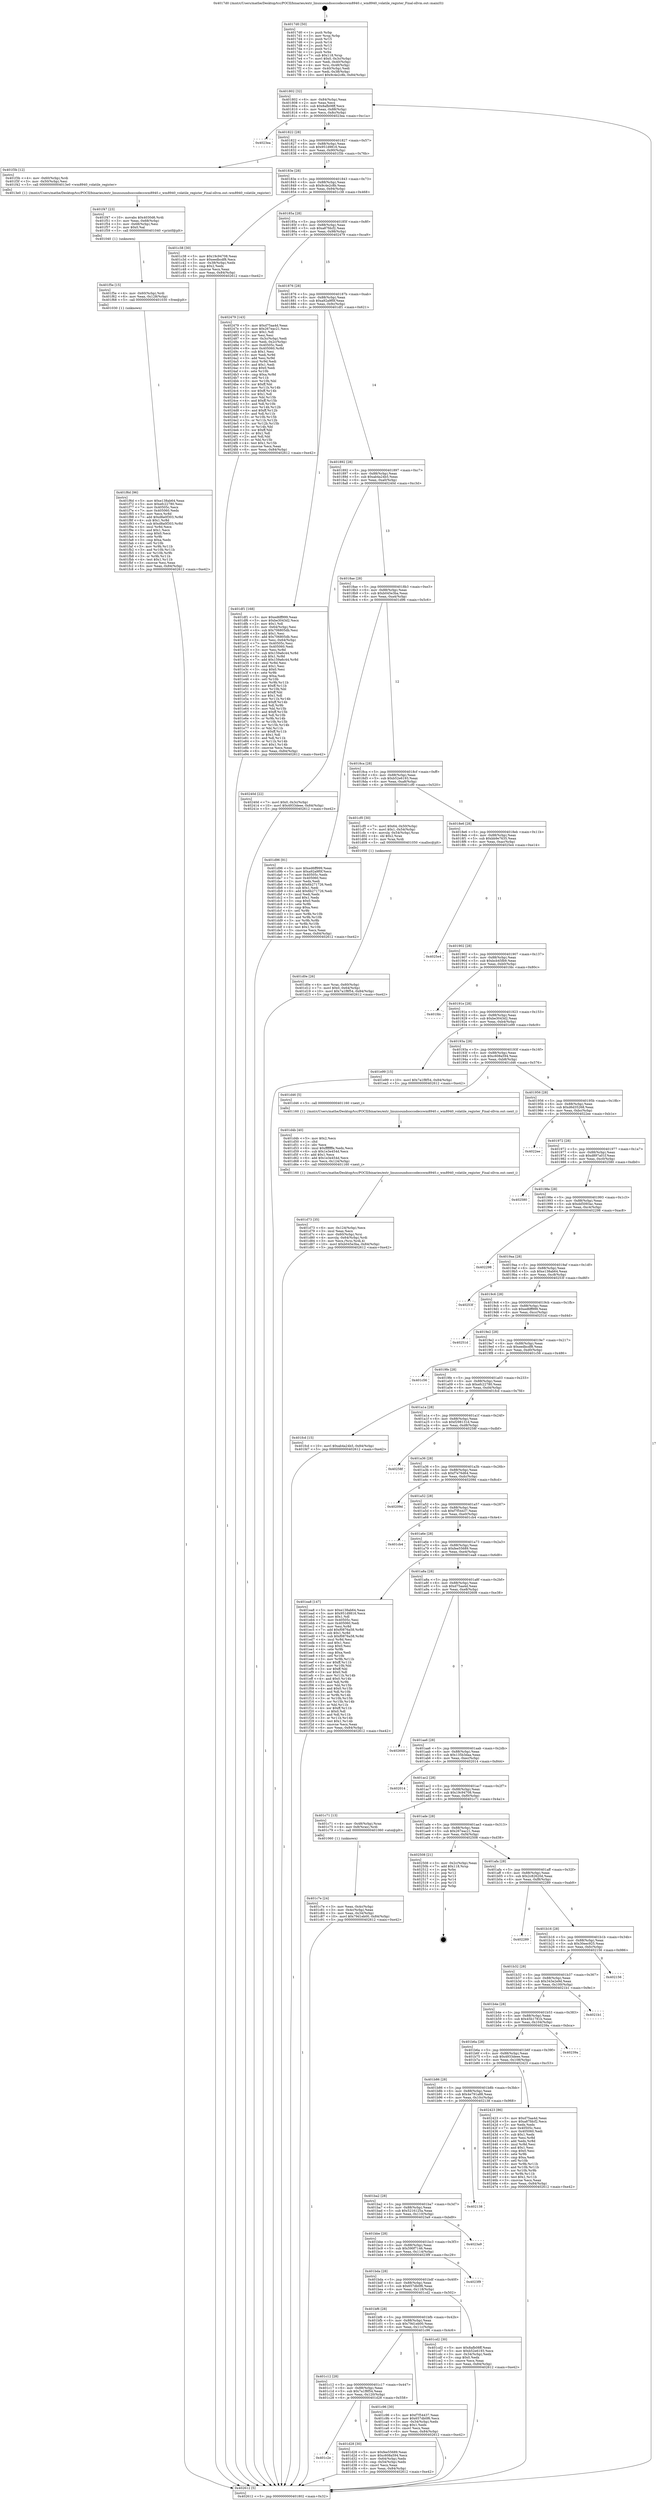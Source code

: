 digraph "0x4017d0" {
  label = "0x4017d0 (/mnt/c/Users/mathe/Desktop/tcc/POCII/binaries/extr_linuxsoundsoccodecswm8940.c_wm8940_volatile_register_Final-ollvm.out::main(0))"
  labelloc = "t"
  node[shape=record]

  Entry [label="",width=0.3,height=0.3,shape=circle,fillcolor=black,style=filled]
  "0x401802" [label="{
     0x401802 [32]\l
     | [instrs]\l
     &nbsp;&nbsp;0x401802 \<+6\>: mov -0x84(%rbp),%eax\l
     &nbsp;&nbsp;0x401808 \<+2\>: mov %eax,%ecx\l
     &nbsp;&nbsp;0x40180a \<+6\>: sub $0x8afb08ff,%ecx\l
     &nbsp;&nbsp;0x401810 \<+6\>: mov %eax,-0x88(%rbp)\l
     &nbsp;&nbsp;0x401816 \<+6\>: mov %ecx,-0x8c(%rbp)\l
     &nbsp;&nbsp;0x40181c \<+6\>: je 00000000004023ea \<main+0xc1a\>\l
  }"]
  "0x4023ea" [label="{
     0x4023ea\l
  }", style=dashed]
  "0x401822" [label="{
     0x401822 [28]\l
     | [instrs]\l
     &nbsp;&nbsp;0x401822 \<+5\>: jmp 0000000000401827 \<main+0x57\>\l
     &nbsp;&nbsp;0x401827 \<+6\>: mov -0x88(%rbp),%eax\l
     &nbsp;&nbsp;0x40182d \<+5\>: sub $0x951d9816,%eax\l
     &nbsp;&nbsp;0x401832 \<+6\>: mov %eax,-0x90(%rbp)\l
     &nbsp;&nbsp;0x401838 \<+6\>: je 0000000000401f3b \<main+0x76b\>\l
  }"]
  Exit [label="",width=0.3,height=0.3,shape=circle,fillcolor=black,style=filled,peripheries=2]
  "0x401f3b" [label="{
     0x401f3b [12]\l
     | [instrs]\l
     &nbsp;&nbsp;0x401f3b \<+4\>: mov -0x60(%rbp),%rdi\l
     &nbsp;&nbsp;0x401f3f \<+3\>: mov -0x50(%rbp),%esi\l
     &nbsp;&nbsp;0x401f42 \<+5\>: call 00000000004013e0 \<wm8940_volatile_register\>\l
     | [calls]\l
     &nbsp;&nbsp;0x4013e0 \{1\} (/mnt/c/Users/mathe/Desktop/tcc/POCII/binaries/extr_linuxsoundsoccodecswm8940.c_wm8940_volatile_register_Final-ollvm.out::wm8940_volatile_register)\l
  }"]
  "0x40183e" [label="{
     0x40183e [28]\l
     | [instrs]\l
     &nbsp;&nbsp;0x40183e \<+5\>: jmp 0000000000401843 \<main+0x73\>\l
     &nbsp;&nbsp;0x401843 \<+6\>: mov -0x88(%rbp),%eax\l
     &nbsp;&nbsp;0x401849 \<+5\>: sub $0x9c4e2c8b,%eax\l
     &nbsp;&nbsp;0x40184e \<+6\>: mov %eax,-0x94(%rbp)\l
     &nbsp;&nbsp;0x401854 \<+6\>: je 0000000000401c38 \<main+0x468\>\l
  }"]
  "0x401f6d" [label="{
     0x401f6d [96]\l
     | [instrs]\l
     &nbsp;&nbsp;0x401f6d \<+5\>: mov $0xe138ab64,%eax\l
     &nbsp;&nbsp;0x401f72 \<+5\>: mov $0xefc22780,%esi\l
     &nbsp;&nbsp;0x401f77 \<+7\>: mov 0x40505c,%ecx\l
     &nbsp;&nbsp;0x401f7e \<+7\>: mov 0x405060,%edx\l
     &nbsp;&nbsp;0x401f85 \<+3\>: mov %ecx,%r8d\l
     &nbsp;&nbsp;0x401f88 \<+7\>: add $0xd8a0f303,%r8d\l
     &nbsp;&nbsp;0x401f8f \<+4\>: sub $0x1,%r8d\l
     &nbsp;&nbsp;0x401f93 \<+7\>: sub $0xd8a0f303,%r8d\l
     &nbsp;&nbsp;0x401f9a \<+4\>: imul %r8d,%ecx\l
     &nbsp;&nbsp;0x401f9e \<+3\>: and $0x1,%ecx\l
     &nbsp;&nbsp;0x401fa1 \<+3\>: cmp $0x0,%ecx\l
     &nbsp;&nbsp;0x401fa4 \<+4\>: sete %r9b\l
     &nbsp;&nbsp;0x401fa8 \<+3\>: cmp $0xa,%edx\l
     &nbsp;&nbsp;0x401fab \<+4\>: setl %r10b\l
     &nbsp;&nbsp;0x401faf \<+3\>: mov %r9b,%r11b\l
     &nbsp;&nbsp;0x401fb2 \<+3\>: and %r10b,%r11b\l
     &nbsp;&nbsp;0x401fb5 \<+3\>: xor %r10b,%r9b\l
     &nbsp;&nbsp;0x401fb8 \<+3\>: or %r9b,%r11b\l
     &nbsp;&nbsp;0x401fbb \<+4\>: test $0x1,%r11b\l
     &nbsp;&nbsp;0x401fbf \<+3\>: cmovne %esi,%eax\l
     &nbsp;&nbsp;0x401fc2 \<+6\>: mov %eax,-0x84(%rbp)\l
     &nbsp;&nbsp;0x401fc8 \<+5\>: jmp 0000000000402612 \<main+0xe42\>\l
  }"]
  "0x401c38" [label="{
     0x401c38 [30]\l
     | [instrs]\l
     &nbsp;&nbsp;0x401c38 \<+5\>: mov $0x19c94708,%eax\l
     &nbsp;&nbsp;0x401c3d \<+5\>: mov $0xeedbcdf8,%ecx\l
     &nbsp;&nbsp;0x401c42 \<+3\>: mov -0x38(%rbp),%edx\l
     &nbsp;&nbsp;0x401c45 \<+3\>: cmp $0x2,%edx\l
     &nbsp;&nbsp;0x401c48 \<+3\>: cmovne %ecx,%eax\l
     &nbsp;&nbsp;0x401c4b \<+6\>: mov %eax,-0x84(%rbp)\l
     &nbsp;&nbsp;0x401c51 \<+5\>: jmp 0000000000402612 \<main+0xe42\>\l
  }"]
  "0x40185a" [label="{
     0x40185a [28]\l
     | [instrs]\l
     &nbsp;&nbsp;0x40185a \<+5\>: jmp 000000000040185f \<main+0x8f\>\l
     &nbsp;&nbsp;0x40185f \<+6\>: mov -0x88(%rbp),%eax\l
     &nbsp;&nbsp;0x401865 \<+5\>: sub $0xa87fdcf2,%eax\l
     &nbsp;&nbsp;0x40186a \<+6\>: mov %eax,-0x98(%rbp)\l
     &nbsp;&nbsp;0x401870 \<+6\>: je 0000000000402479 \<main+0xca9\>\l
  }"]
  "0x402612" [label="{
     0x402612 [5]\l
     | [instrs]\l
     &nbsp;&nbsp;0x402612 \<+5\>: jmp 0000000000401802 \<main+0x32\>\l
  }"]
  "0x4017d0" [label="{
     0x4017d0 [50]\l
     | [instrs]\l
     &nbsp;&nbsp;0x4017d0 \<+1\>: push %rbp\l
     &nbsp;&nbsp;0x4017d1 \<+3\>: mov %rsp,%rbp\l
     &nbsp;&nbsp;0x4017d4 \<+2\>: push %r15\l
     &nbsp;&nbsp;0x4017d6 \<+2\>: push %r14\l
     &nbsp;&nbsp;0x4017d8 \<+2\>: push %r13\l
     &nbsp;&nbsp;0x4017da \<+2\>: push %r12\l
     &nbsp;&nbsp;0x4017dc \<+1\>: push %rbx\l
     &nbsp;&nbsp;0x4017dd \<+7\>: sub $0x118,%rsp\l
     &nbsp;&nbsp;0x4017e4 \<+7\>: movl $0x0,-0x3c(%rbp)\l
     &nbsp;&nbsp;0x4017eb \<+3\>: mov %edi,-0x40(%rbp)\l
     &nbsp;&nbsp;0x4017ee \<+4\>: mov %rsi,-0x48(%rbp)\l
     &nbsp;&nbsp;0x4017f2 \<+3\>: mov -0x40(%rbp),%edi\l
     &nbsp;&nbsp;0x4017f5 \<+3\>: mov %edi,-0x38(%rbp)\l
     &nbsp;&nbsp;0x4017f8 \<+10\>: movl $0x9c4e2c8b,-0x84(%rbp)\l
  }"]
  "0x401f5e" [label="{
     0x401f5e [15]\l
     | [instrs]\l
     &nbsp;&nbsp;0x401f5e \<+4\>: mov -0x60(%rbp),%rdi\l
     &nbsp;&nbsp;0x401f62 \<+6\>: mov %eax,-0x128(%rbp)\l
     &nbsp;&nbsp;0x401f68 \<+5\>: call 0000000000401030 \<free@plt\>\l
     | [calls]\l
     &nbsp;&nbsp;0x401030 \{1\} (unknown)\l
  }"]
  "0x402479" [label="{
     0x402479 [143]\l
     | [instrs]\l
     &nbsp;&nbsp;0x402479 \<+5\>: mov $0xd75aa4d,%eax\l
     &nbsp;&nbsp;0x40247e \<+5\>: mov $0x267eac21,%ecx\l
     &nbsp;&nbsp;0x402483 \<+2\>: mov $0x1,%dl\l
     &nbsp;&nbsp;0x402485 \<+2\>: xor %esi,%esi\l
     &nbsp;&nbsp;0x402487 \<+3\>: mov -0x3c(%rbp),%edi\l
     &nbsp;&nbsp;0x40248a \<+3\>: mov %edi,-0x2c(%rbp)\l
     &nbsp;&nbsp;0x40248d \<+7\>: mov 0x40505c,%edi\l
     &nbsp;&nbsp;0x402494 \<+8\>: mov 0x405060,%r8d\l
     &nbsp;&nbsp;0x40249c \<+3\>: sub $0x1,%esi\l
     &nbsp;&nbsp;0x40249f \<+3\>: mov %edi,%r9d\l
     &nbsp;&nbsp;0x4024a2 \<+3\>: add %esi,%r9d\l
     &nbsp;&nbsp;0x4024a5 \<+4\>: imul %r9d,%edi\l
     &nbsp;&nbsp;0x4024a9 \<+3\>: and $0x1,%edi\l
     &nbsp;&nbsp;0x4024ac \<+3\>: cmp $0x0,%edi\l
     &nbsp;&nbsp;0x4024af \<+4\>: sete %r10b\l
     &nbsp;&nbsp;0x4024b3 \<+4\>: cmp $0xa,%r8d\l
     &nbsp;&nbsp;0x4024b7 \<+4\>: setl %r11b\l
     &nbsp;&nbsp;0x4024bb \<+3\>: mov %r10b,%bl\l
     &nbsp;&nbsp;0x4024be \<+3\>: xor $0xff,%bl\l
     &nbsp;&nbsp;0x4024c1 \<+3\>: mov %r11b,%r14b\l
     &nbsp;&nbsp;0x4024c4 \<+4\>: xor $0xff,%r14b\l
     &nbsp;&nbsp;0x4024c8 \<+3\>: xor $0x1,%dl\l
     &nbsp;&nbsp;0x4024cb \<+3\>: mov %bl,%r15b\l
     &nbsp;&nbsp;0x4024ce \<+4\>: and $0xff,%r15b\l
     &nbsp;&nbsp;0x4024d2 \<+3\>: and %dl,%r10b\l
     &nbsp;&nbsp;0x4024d5 \<+3\>: mov %r14b,%r12b\l
     &nbsp;&nbsp;0x4024d8 \<+4\>: and $0xff,%r12b\l
     &nbsp;&nbsp;0x4024dc \<+3\>: and %dl,%r11b\l
     &nbsp;&nbsp;0x4024df \<+3\>: or %r10b,%r15b\l
     &nbsp;&nbsp;0x4024e2 \<+3\>: or %r11b,%r12b\l
     &nbsp;&nbsp;0x4024e5 \<+3\>: xor %r12b,%r15b\l
     &nbsp;&nbsp;0x4024e8 \<+3\>: or %r14b,%bl\l
     &nbsp;&nbsp;0x4024eb \<+3\>: xor $0xff,%bl\l
     &nbsp;&nbsp;0x4024ee \<+3\>: or $0x1,%dl\l
     &nbsp;&nbsp;0x4024f1 \<+2\>: and %dl,%bl\l
     &nbsp;&nbsp;0x4024f3 \<+3\>: or %bl,%r15b\l
     &nbsp;&nbsp;0x4024f6 \<+4\>: test $0x1,%r15b\l
     &nbsp;&nbsp;0x4024fa \<+3\>: cmovne %ecx,%eax\l
     &nbsp;&nbsp;0x4024fd \<+6\>: mov %eax,-0x84(%rbp)\l
     &nbsp;&nbsp;0x402503 \<+5\>: jmp 0000000000402612 \<main+0xe42\>\l
  }"]
  "0x401876" [label="{
     0x401876 [28]\l
     | [instrs]\l
     &nbsp;&nbsp;0x401876 \<+5\>: jmp 000000000040187b \<main+0xab\>\l
     &nbsp;&nbsp;0x40187b \<+6\>: mov -0x88(%rbp),%eax\l
     &nbsp;&nbsp;0x401881 \<+5\>: sub $0xa92a9f0f,%eax\l
     &nbsp;&nbsp;0x401886 \<+6\>: mov %eax,-0x9c(%rbp)\l
     &nbsp;&nbsp;0x40188c \<+6\>: je 0000000000401df1 \<main+0x621\>\l
  }"]
  "0x401f47" [label="{
     0x401f47 [23]\l
     | [instrs]\l
     &nbsp;&nbsp;0x401f47 \<+10\>: movabs $0x4030d6,%rdi\l
     &nbsp;&nbsp;0x401f51 \<+3\>: mov %eax,-0x68(%rbp)\l
     &nbsp;&nbsp;0x401f54 \<+3\>: mov -0x68(%rbp),%esi\l
     &nbsp;&nbsp;0x401f57 \<+2\>: mov $0x0,%al\l
     &nbsp;&nbsp;0x401f59 \<+5\>: call 0000000000401040 \<printf@plt\>\l
     | [calls]\l
     &nbsp;&nbsp;0x401040 \{1\} (unknown)\l
  }"]
  "0x401df1" [label="{
     0x401df1 [168]\l
     | [instrs]\l
     &nbsp;&nbsp;0x401df1 \<+5\>: mov $0xed6ff999,%eax\l
     &nbsp;&nbsp;0x401df6 \<+5\>: mov $0xbe3043d2,%ecx\l
     &nbsp;&nbsp;0x401dfb \<+2\>: mov $0x1,%dl\l
     &nbsp;&nbsp;0x401dfd \<+3\>: mov -0x64(%rbp),%esi\l
     &nbsp;&nbsp;0x401e00 \<+6\>: sub $0x706805db,%esi\l
     &nbsp;&nbsp;0x401e06 \<+3\>: add $0x1,%esi\l
     &nbsp;&nbsp;0x401e09 \<+6\>: add $0x706805db,%esi\l
     &nbsp;&nbsp;0x401e0f \<+3\>: mov %esi,-0x64(%rbp)\l
     &nbsp;&nbsp;0x401e12 \<+7\>: mov 0x40505c,%esi\l
     &nbsp;&nbsp;0x401e19 \<+7\>: mov 0x405060,%edi\l
     &nbsp;&nbsp;0x401e20 \<+3\>: mov %esi,%r8d\l
     &nbsp;&nbsp;0x401e23 \<+7\>: sub $0x159a6c44,%r8d\l
     &nbsp;&nbsp;0x401e2a \<+4\>: sub $0x1,%r8d\l
     &nbsp;&nbsp;0x401e2e \<+7\>: add $0x159a6c44,%r8d\l
     &nbsp;&nbsp;0x401e35 \<+4\>: imul %r8d,%esi\l
     &nbsp;&nbsp;0x401e39 \<+3\>: and $0x1,%esi\l
     &nbsp;&nbsp;0x401e3c \<+3\>: cmp $0x0,%esi\l
     &nbsp;&nbsp;0x401e3f \<+4\>: sete %r9b\l
     &nbsp;&nbsp;0x401e43 \<+3\>: cmp $0xa,%edi\l
     &nbsp;&nbsp;0x401e46 \<+4\>: setl %r10b\l
     &nbsp;&nbsp;0x401e4a \<+3\>: mov %r9b,%r11b\l
     &nbsp;&nbsp;0x401e4d \<+4\>: xor $0xff,%r11b\l
     &nbsp;&nbsp;0x401e51 \<+3\>: mov %r10b,%bl\l
     &nbsp;&nbsp;0x401e54 \<+3\>: xor $0xff,%bl\l
     &nbsp;&nbsp;0x401e57 \<+3\>: xor $0x1,%dl\l
     &nbsp;&nbsp;0x401e5a \<+3\>: mov %r11b,%r14b\l
     &nbsp;&nbsp;0x401e5d \<+4\>: and $0xff,%r14b\l
     &nbsp;&nbsp;0x401e61 \<+3\>: and %dl,%r9b\l
     &nbsp;&nbsp;0x401e64 \<+3\>: mov %bl,%r15b\l
     &nbsp;&nbsp;0x401e67 \<+4\>: and $0xff,%r15b\l
     &nbsp;&nbsp;0x401e6b \<+3\>: and %dl,%r10b\l
     &nbsp;&nbsp;0x401e6e \<+3\>: or %r9b,%r14b\l
     &nbsp;&nbsp;0x401e71 \<+3\>: or %r10b,%r15b\l
     &nbsp;&nbsp;0x401e74 \<+3\>: xor %r15b,%r14b\l
     &nbsp;&nbsp;0x401e77 \<+3\>: or %bl,%r11b\l
     &nbsp;&nbsp;0x401e7a \<+4\>: xor $0xff,%r11b\l
     &nbsp;&nbsp;0x401e7e \<+3\>: or $0x1,%dl\l
     &nbsp;&nbsp;0x401e81 \<+3\>: and %dl,%r11b\l
     &nbsp;&nbsp;0x401e84 \<+3\>: or %r11b,%r14b\l
     &nbsp;&nbsp;0x401e87 \<+4\>: test $0x1,%r14b\l
     &nbsp;&nbsp;0x401e8b \<+3\>: cmovne %ecx,%eax\l
     &nbsp;&nbsp;0x401e8e \<+6\>: mov %eax,-0x84(%rbp)\l
     &nbsp;&nbsp;0x401e94 \<+5\>: jmp 0000000000402612 \<main+0xe42\>\l
  }"]
  "0x401892" [label="{
     0x401892 [28]\l
     | [instrs]\l
     &nbsp;&nbsp;0x401892 \<+5\>: jmp 0000000000401897 \<main+0xc7\>\l
     &nbsp;&nbsp;0x401897 \<+6\>: mov -0x88(%rbp),%eax\l
     &nbsp;&nbsp;0x40189d \<+5\>: sub $0xab4a24b5,%eax\l
     &nbsp;&nbsp;0x4018a2 \<+6\>: mov %eax,-0xa0(%rbp)\l
     &nbsp;&nbsp;0x4018a8 \<+6\>: je 000000000040240d \<main+0xc3d\>\l
  }"]
  "0x401d73" [label="{
     0x401d73 [35]\l
     | [instrs]\l
     &nbsp;&nbsp;0x401d73 \<+6\>: mov -0x124(%rbp),%ecx\l
     &nbsp;&nbsp;0x401d79 \<+3\>: imul %eax,%ecx\l
     &nbsp;&nbsp;0x401d7c \<+4\>: mov -0x60(%rbp),%rsi\l
     &nbsp;&nbsp;0x401d80 \<+4\>: movslq -0x64(%rbp),%rdi\l
     &nbsp;&nbsp;0x401d84 \<+3\>: mov %ecx,(%rsi,%rdi,4)\l
     &nbsp;&nbsp;0x401d87 \<+10\>: movl $0xb045e3ba,-0x84(%rbp)\l
     &nbsp;&nbsp;0x401d91 \<+5\>: jmp 0000000000402612 \<main+0xe42\>\l
  }"]
  "0x40240d" [label="{
     0x40240d [22]\l
     | [instrs]\l
     &nbsp;&nbsp;0x40240d \<+7\>: movl $0x0,-0x3c(%rbp)\l
     &nbsp;&nbsp;0x402414 \<+10\>: movl $0x4933deee,-0x84(%rbp)\l
     &nbsp;&nbsp;0x40241e \<+5\>: jmp 0000000000402612 \<main+0xe42\>\l
  }"]
  "0x4018ae" [label="{
     0x4018ae [28]\l
     | [instrs]\l
     &nbsp;&nbsp;0x4018ae \<+5\>: jmp 00000000004018b3 \<main+0xe3\>\l
     &nbsp;&nbsp;0x4018b3 \<+6\>: mov -0x88(%rbp),%eax\l
     &nbsp;&nbsp;0x4018b9 \<+5\>: sub $0xb045e3ba,%eax\l
     &nbsp;&nbsp;0x4018be \<+6\>: mov %eax,-0xa4(%rbp)\l
     &nbsp;&nbsp;0x4018c4 \<+6\>: je 0000000000401d96 \<main+0x5c6\>\l
  }"]
  "0x401d4b" [label="{
     0x401d4b [40]\l
     | [instrs]\l
     &nbsp;&nbsp;0x401d4b \<+5\>: mov $0x2,%ecx\l
     &nbsp;&nbsp;0x401d50 \<+1\>: cltd\l
     &nbsp;&nbsp;0x401d51 \<+2\>: idiv %ecx\l
     &nbsp;&nbsp;0x401d53 \<+6\>: imul $0xfffffffe,%edx,%ecx\l
     &nbsp;&nbsp;0x401d59 \<+6\>: sub $0x1e3e454d,%ecx\l
     &nbsp;&nbsp;0x401d5f \<+3\>: add $0x1,%ecx\l
     &nbsp;&nbsp;0x401d62 \<+6\>: add $0x1e3e454d,%ecx\l
     &nbsp;&nbsp;0x401d68 \<+6\>: mov %ecx,-0x124(%rbp)\l
     &nbsp;&nbsp;0x401d6e \<+5\>: call 0000000000401160 \<next_i\>\l
     | [calls]\l
     &nbsp;&nbsp;0x401160 \{1\} (/mnt/c/Users/mathe/Desktop/tcc/POCII/binaries/extr_linuxsoundsoccodecswm8940.c_wm8940_volatile_register_Final-ollvm.out::next_i)\l
  }"]
  "0x401d96" [label="{
     0x401d96 [91]\l
     | [instrs]\l
     &nbsp;&nbsp;0x401d96 \<+5\>: mov $0xed6ff999,%eax\l
     &nbsp;&nbsp;0x401d9b \<+5\>: mov $0xa92a9f0f,%ecx\l
     &nbsp;&nbsp;0x401da0 \<+7\>: mov 0x40505c,%edx\l
     &nbsp;&nbsp;0x401da7 \<+7\>: mov 0x405060,%esi\l
     &nbsp;&nbsp;0x401dae \<+2\>: mov %edx,%edi\l
     &nbsp;&nbsp;0x401db0 \<+6\>: sub $0x6b271726,%edi\l
     &nbsp;&nbsp;0x401db6 \<+3\>: sub $0x1,%edi\l
     &nbsp;&nbsp;0x401db9 \<+6\>: add $0x6b271726,%edi\l
     &nbsp;&nbsp;0x401dbf \<+3\>: imul %edi,%edx\l
     &nbsp;&nbsp;0x401dc2 \<+3\>: and $0x1,%edx\l
     &nbsp;&nbsp;0x401dc5 \<+3\>: cmp $0x0,%edx\l
     &nbsp;&nbsp;0x401dc8 \<+4\>: sete %r8b\l
     &nbsp;&nbsp;0x401dcc \<+3\>: cmp $0xa,%esi\l
     &nbsp;&nbsp;0x401dcf \<+4\>: setl %r9b\l
     &nbsp;&nbsp;0x401dd3 \<+3\>: mov %r8b,%r10b\l
     &nbsp;&nbsp;0x401dd6 \<+3\>: and %r9b,%r10b\l
     &nbsp;&nbsp;0x401dd9 \<+3\>: xor %r9b,%r8b\l
     &nbsp;&nbsp;0x401ddc \<+3\>: or %r8b,%r10b\l
     &nbsp;&nbsp;0x401ddf \<+4\>: test $0x1,%r10b\l
     &nbsp;&nbsp;0x401de3 \<+3\>: cmovne %ecx,%eax\l
     &nbsp;&nbsp;0x401de6 \<+6\>: mov %eax,-0x84(%rbp)\l
     &nbsp;&nbsp;0x401dec \<+5\>: jmp 0000000000402612 \<main+0xe42\>\l
  }"]
  "0x4018ca" [label="{
     0x4018ca [28]\l
     | [instrs]\l
     &nbsp;&nbsp;0x4018ca \<+5\>: jmp 00000000004018cf \<main+0xff\>\l
     &nbsp;&nbsp;0x4018cf \<+6\>: mov -0x88(%rbp),%eax\l
     &nbsp;&nbsp;0x4018d5 \<+5\>: sub $0xb52e6193,%eax\l
     &nbsp;&nbsp;0x4018da \<+6\>: mov %eax,-0xa8(%rbp)\l
     &nbsp;&nbsp;0x4018e0 \<+6\>: je 0000000000401cf0 \<main+0x520\>\l
  }"]
  "0x401c2e" [label="{
     0x401c2e\l
  }", style=dashed]
  "0x401cf0" [label="{
     0x401cf0 [30]\l
     | [instrs]\l
     &nbsp;&nbsp;0x401cf0 \<+7\>: movl $0x64,-0x50(%rbp)\l
     &nbsp;&nbsp;0x401cf7 \<+7\>: movl $0x1,-0x54(%rbp)\l
     &nbsp;&nbsp;0x401cfe \<+4\>: movslq -0x54(%rbp),%rax\l
     &nbsp;&nbsp;0x401d02 \<+4\>: shl $0x2,%rax\l
     &nbsp;&nbsp;0x401d06 \<+3\>: mov %rax,%rdi\l
     &nbsp;&nbsp;0x401d09 \<+5\>: call 0000000000401050 \<malloc@plt\>\l
     | [calls]\l
     &nbsp;&nbsp;0x401050 \{1\} (unknown)\l
  }"]
  "0x4018e6" [label="{
     0x4018e6 [28]\l
     | [instrs]\l
     &nbsp;&nbsp;0x4018e6 \<+5\>: jmp 00000000004018eb \<main+0x11b\>\l
     &nbsp;&nbsp;0x4018eb \<+6\>: mov -0x88(%rbp),%eax\l
     &nbsp;&nbsp;0x4018f1 \<+5\>: sub $0xbb9e7635,%eax\l
     &nbsp;&nbsp;0x4018f6 \<+6\>: mov %eax,-0xac(%rbp)\l
     &nbsp;&nbsp;0x4018fc \<+6\>: je 00000000004025e4 \<main+0xe14\>\l
  }"]
  "0x401d28" [label="{
     0x401d28 [30]\l
     | [instrs]\l
     &nbsp;&nbsp;0x401d28 \<+5\>: mov $0xfee55689,%eax\l
     &nbsp;&nbsp;0x401d2d \<+5\>: mov $0xc608a594,%ecx\l
     &nbsp;&nbsp;0x401d32 \<+3\>: mov -0x64(%rbp),%edx\l
     &nbsp;&nbsp;0x401d35 \<+3\>: cmp -0x54(%rbp),%edx\l
     &nbsp;&nbsp;0x401d38 \<+3\>: cmovl %ecx,%eax\l
     &nbsp;&nbsp;0x401d3b \<+6\>: mov %eax,-0x84(%rbp)\l
     &nbsp;&nbsp;0x401d41 \<+5\>: jmp 0000000000402612 \<main+0xe42\>\l
  }"]
  "0x4025e4" [label="{
     0x4025e4\l
  }", style=dashed]
  "0x401902" [label="{
     0x401902 [28]\l
     | [instrs]\l
     &nbsp;&nbsp;0x401902 \<+5\>: jmp 0000000000401907 \<main+0x137\>\l
     &nbsp;&nbsp;0x401907 \<+6\>: mov -0x88(%rbp),%eax\l
     &nbsp;&nbsp;0x40190d \<+5\>: sub $0xbcb45fb9,%eax\l
     &nbsp;&nbsp;0x401912 \<+6\>: mov %eax,-0xb0(%rbp)\l
     &nbsp;&nbsp;0x401918 \<+6\>: je 0000000000401fdc \<main+0x80c\>\l
  }"]
  "0x401d0e" [label="{
     0x401d0e [26]\l
     | [instrs]\l
     &nbsp;&nbsp;0x401d0e \<+4\>: mov %rax,-0x60(%rbp)\l
     &nbsp;&nbsp;0x401d12 \<+7\>: movl $0x0,-0x64(%rbp)\l
     &nbsp;&nbsp;0x401d19 \<+10\>: movl $0x7a1f8f54,-0x84(%rbp)\l
     &nbsp;&nbsp;0x401d23 \<+5\>: jmp 0000000000402612 \<main+0xe42\>\l
  }"]
  "0x401fdc" [label="{
     0x401fdc\l
  }", style=dashed]
  "0x40191e" [label="{
     0x40191e [28]\l
     | [instrs]\l
     &nbsp;&nbsp;0x40191e \<+5\>: jmp 0000000000401923 \<main+0x153\>\l
     &nbsp;&nbsp;0x401923 \<+6\>: mov -0x88(%rbp),%eax\l
     &nbsp;&nbsp;0x401929 \<+5\>: sub $0xbe3043d2,%eax\l
     &nbsp;&nbsp;0x40192e \<+6\>: mov %eax,-0xb4(%rbp)\l
     &nbsp;&nbsp;0x401934 \<+6\>: je 0000000000401e99 \<main+0x6c9\>\l
  }"]
  "0x401c12" [label="{
     0x401c12 [28]\l
     | [instrs]\l
     &nbsp;&nbsp;0x401c12 \<+5\>: jmp 0000000000401c17 \<main+0x447\>\l
     &nbsp;&nbsp;0x401c17 \<+6\>: mov -0x88(%rbp),%eax\l
     &nbsp;&nbsp;0x401c1d \<+5\>: sub $0x7a1f8f54,%eax\l
     &nbsp;&nbsp;0x401c22 \<+6\>: mov %eax,-0x120(%rbp)\l
     &nbsp;&nbsp;0x401c28 \<+6\>: je 0000000000401d28 \<main+0x558\>\l
  }"]
  "0x401e99" [label="{
     0x401e99 [15]\l
     | [instrs]\l
     &nbsp;&nbsp;0x401e99 \<+10\>: movl $0x7a1f8f54,-0x84(%rbp)\l
     &nbsp;&nbsp;0x401ea3 \<+5\>: jmp 0000000000402612 \<main+0xe42\>\l
  }"]
  "0x40193a" [label="{
     0x40193a [28]\l
     | [instrs]\l
     &nbsp;&nbsp;0x40193a \<+5\>: jmp 000000000040193f \<main+0x16f\>\l
     &nbsp;&nbsp;0x40193f \<+6\>: mov -0x88(%rbp),%eax\l
     &nbsp;&nbsp;0x401945 \<+5\>: sub $0xc608a594,%eax\l
     &nbsp;&nbsp;0x40194a \<+6\>: mov %eax,-0xb8(%rbp)\l
     &nbsp;&nbsp;0x401950 \<+6\>: je 0000000000401d46 \<main+0x576\>\l
  }"]
  "0x401c96" [label="{
     0x401c96 [30]\l
     | [instrs]\l
     &nbsp;&nbsp;0x401c96 \<+5\>: mov $0xf7f54437,%eax\l
     &nbsp;&nbsp;0x401c9b \<+5\>: mov $0x657db0f6,%ecx\l
     &nbsp;&nbsp;0x401ca0 \<+3\>: mov -0x34(%rbp),%edx\l
     &nbsp;&nbsp;0x401ca3 \<+3\>: cmp $0x1,%edx\l
     &nbsp;&nbsp;0x401ca6 \<+3\>: cmovl %ecx,%eax\l
     &nbsp;&nbsp;0x401ca9 \<+6\>: mov %eax,-0x84(%rbp)\l
     &nbsp;&nbsp;0x401caf \<+5\>: jmp 0000000000402612 \<main+0xe42\>\l
  }"]
  "0x401d46" [label="{
     0x401d46 [5]\l
     | [instrs]\l
     &nbsp;&nbsp;0x401d46 \<+5\>: call 0000000000401160 \<next_i\>\l
     | [calls]\l
     &nbsp;&nbsp;0x401160 \{1\} (/mnt/c/Users/mathe/Desktop/tcc/POCII/binaries/extr_linuxsoundsoccodecswm8940.c_wm8940_volatile_register_Final-ollvm.out::next_i)\l
  }"]
  "0x401956" [label="{
     0x401956 [28]\l
     | [instrs]\l
     &nbsp;&nbsp;0x401956 \<+5\>: jmp 000000000040195b \<main+0x18b\>\l
     &nbsp;&nbsp;0x40195b \<+6\>: mov -0x88(%rbp),%eax\l
     &nbsp;&nbsp;0x401961 \<+5\>: sub $0xd6d35268,%eax\l
     &nbsp;&nbsp;0x401966 \<+6\>: mov %eax,-0xbc(%rbp)\l
     &nbsp;&nbsp;0x40196c \<+6\>: je 00000000004022ee \<main+0xb1e\>\l
  }"]
  "0x401bf6" [label="{
     0x401bf6 [28]\l
     | [instrs]\l
     &nbsp;&nbsp;0x401bf6 \<+5\>: jmp 0000000000401bfb \<main+0x42b\>\l
     &nbsp;&nbsp;0x401bfb \<+6\>: mov -0x88(%rbp),%eax\l
     &nbsp;&nbsp;0x401c01 \<+5\>: sub $0x79d1eb00,%eax\l
     &nbsp;&nbsp;0x401c06 \<+6\>: mov %eax,-0x11c(%rbp)\l
     &nbsp;&nbsp;0x401c0c \<+6\>: je 0000000000401c96 \<main+0x4c6\>\l
  }"]
  "0x4022ee" [label="{
     0x4022ee\l
  }", style=dashed]
  "0x401972" [label="{
     0x401972 [28]\l
     | [instrs]\l
     &nbsp;&nbsp;0x401972 \<+5\>: jmp 0000000000401977 \<main+0x1a7\>\l
     &nbsp;&nbsp;0x401977 \<+6\>: mov -0x88(%rbp),%eax\l
     &nbsp;&nbsp;0x40197d \<+5\>: sub $0xd897a01f,%eax\l
     &nbsp;&nbsp;0x401982 \<+6\>: mov %eax,-0xc0(%rbp)\l
     &nbsp;&nbsp;0x401988 \<+6\>: je 0000000000402580 \<main+0xdb0\>\l
  }"]
  "0x401cd2" [label="{
     0x401cd2 [30]\l
     | [instrs]\l
     &nbsp;&nbsp;0x401cd2 \<+5\>: mov $0x8afb08ff,%eax\l
     &nbsp;&nbsp;0x401cd7 \<+5\>: mov $0xb52e6193,%ecx\l
     &nbsp;&nbsp;0x401cdc \<+3\>: mov -0x34(%rbp),%edx\l
     &nbsp;&nbsp;0x401cdf \<+3\>: cmp $0x0,%edx\l
     &nbsp;&nbsp;0x401ce2 \<+3\>: cmove %ecx,%eax\l
     &nbsp;&nbsp;0x401ce5 \<+6\>: mov %eax,-0x84(%rbp)\l
     &nbsp;&nbsp;0x401ceb \<+5\>: jmp 0000000000402612 \<main+0xe42\>\l
  }"]
  "0x402580" [label="{
     0x402580\l
  }", style=dashed]
  "0x40198e" [label="{
     0x40198e [28]\l
     | [instrs]\l
     &nbsp;&nbsp;0x40198e \<+5\>: jmp 0000000000401993 \<main+0x1c3\>\l
     &nbsp;&nbsp;0x401993 \<+6\>: mov -0x88(%rbp),%eax\l
     &nbsp;&nbsp;0x401999 \<+5\>: sub $0xdd5093ac,%eax\l
     &nbsp;&nbsp;0x40199e \<+6\>: mov %eax,-0xc4(%rbp)\l
     &nbsp;&nbsp;0x4019a4 \<+6\>: je 0000000000402298 \<main+0xac8\>\l
  }"]
  "0x401bda" [label="{
     0x401bda [28]\l
     | [instrs]\l
     &nbsp;&nbsp;0x401bda \<+5\>: jmp 0000000000401bdf \<main+0x40f\>\l
     &nbsp;&nbsp;0x401bdf \<+6\>: mov -0x88(%rbp),%eax\l
     &nbsp;&nbsp;0x401be5 \<+5\>: sub $0x657db0f6,%eax\l
     &nbsp;&nbsp;0x401bea \<+6\>: mov %eax,-0x118(%rbp)\l
     &nbsp;&nbsp;0x401bf0 \<+6\>: je 0000000000401cd2 \<main+0x502\>\l
  }"]
  "0x402298" [label="{
     0x402298\l
  }", style=dashed]
  "0x4019aa" [label="{
     0x4019aa [28]\l
     | [instrs]\l
     &nbsp;&nbsp;0x4019aa \<+5\>: jmp 00000000004019af \<main+0x1df\>\l
     &nbsp;&nbsp;0x4019af \<+6\>: mov -0x88(%rbp),%eax\l
     &nbsp;&nbsp;0x4019b5 \<+5\>: sub $0xe138ab64,%eax\l
     &nbsp;&nbsp;0x4019ba \<+6\>: mov %eax,-0xc8(%rbp)\l
     &nbsp;&nbsp;0x4019c0 \<+6\>: je 000000000040253f \<main+0xd6f\>\l
  }"]
  "0x4023f9" [label="{
     0x4023f9\l
  }", style=dashed]
  "0x40253f" [label="{
     0x40253f\l
  }", style=dashed]
  "0x4019c6" [label="{
     0x4019c6 [28]\l
     | [instrs]\l
     &nbsp;&nbsp;0x4019c6 \<+5\>: jmp 00000000004019cb \<main+0x1fb\>\l
     &nbsp;&nbsp;0x4019cb \<+6\>: mov -0x88(%rbp),%eax\l
     &nbsp;&nbsp;0x4019d1 \<+5\>: sub $0xed6ff999,%eax\l
     &nbsp;&nbsp;0x4019d6 \<+6\>: mov %eax,-0xcc(%rbp)\l
     &nbsp;&nbsp;0x4019dc \<+6\>: je 000000000040251d \<main+0xd4d\>\l
  }"]
  "0x401bbe" [label="{
     0x401bbe [28]\l
     | [instrs]\l
     &nbsp;&nbsp;0x401bbe \<+5\>: jmp 0000000000401bc3 \<main+0x3f3\>\l
     &nbsp;&nbsp;0x401bc3 \<+6\>: mov -0x88(%rbp),%eax\l
     &nbsp;&nbsp;0x401bc9 \<+5\>: sub $0x590f7146,%eax\l
     &nbsp;&nbsp;0x401bce \<+6\>: mov %eax,-0x114(%rbp)\l
     &nbsp;&nbsp;0x401bd4 \<+6\>: je 00000000004023f9 \<main+0xc29\>\l
  }"]
  "0x40251d" [label="{
     0x40251d\l
  }", style=dashed]
  "0x4019e2" [label="{
     0x4019e2 [28]\l
     | [instrs]\l
     &nbsp;&nbsp;0x4019e2 \<+5\>: jmp 00000000004019e7 \<main+0x217\>\l
     &nbsp;&nbsp;0x4019e7 \<+6\>: mov -0x88(%rbp),%eax\l
     &nbsp;&nbsp;0x4019ed \<+5\>: sub $0xeedbcdf8,%eax\l
     &nbsp;&nbsp;0x4019f2 \<+6\>: mov %eax,-0xd0(%rbp)\l
     &nbsp;&nbsp;0x4019f8 \<+6\>: je 0000000000401c56 \<main+0x486\>\l
  }"]
  "0x4023a9" [label="{
     0x4023a9\l
  }", style=dashed]
  "0x401c56" [label="{
     0x401c56\l
  }", style=dashed]
  "0x4019fe" [label="{
     0x4019fe [28]\l
     | [instrs]\l
     &nbsp;&nbsp;0x4019fe \<+5\>: jmp 0000000000401a03 \<main+0x233\>\l
     &nbsp;&nbsp;0x401a03 \<+6\>: mov -0x88(%rbp),%eax\l
     &nbsp;&nbsp;0x401a09 \<+5\>: sub $0xefc22780,%eax\l
     &nbsp;&nbsp;0x401a0e \<+6\>: mov %eax,-0xd4(%rbp)\l
     &nbsp;&nbsp;0x401a14 \<+6\>: je 0000000000401fcd \<main+0x7fd\>\l
  }"]
  "0x401ba2" [label="{
     0x401ba2 [28]\l
     | [instrs]\l
     &nbsp;&nbsp;0x401ba2 \<+5\>: jmp 0000000000401ba7 \<main+0x3d7\>\l
     &nbsp;&nbsp;0x401ba7 \<+6\>: mov -0x88(%rbp),%eax\l
     &nbsp;&nbsp;0x401bad \<+5\>: sub $0x5216125a,%eax\l
     &nbsp;&nbsp;0x401bb2 \<+6\>: mov %eax,-0x110(%rbp)\l
     &nbsp;&nbsp;0x401bb8 \<+6\>: je 00000000004023a9 \<main+0xbd9\>\l
  }"]
  "0x401fcd" [label="{
     0x401fcd [15]\l
     | [instrs]\l
     &nbsp;&nbsp;0x401fcd \<+10\>: movl $0xab4a24b5,-0x84(%rbp)\l
     &nbsp;&nbsp;0x401fd7 \<+5\>: jmp 0000000000402612 \<main+0xe42\>\l
  }"]
  "0x401a1a" [label="{
     0x401a1a [28]\l
     | [instrs]\l
     &nbsp;&nbsp;0x401a1a \<+5\>: jmp 0000000000401a1f \<main+0x24f\>\l
     &nbsp;&nbsp;0x401a1f \<+6\>: mov -0x88(%rbp),%eax\l
     &nbsp;&nbsp;0x401a25 \<+5\>: sub $0xf298131d,%eax\l
     &nbsp;&nbsp;0x401a2a \<+6\>: mov %eax,-0xd8(%rbp)\l
     &nbsp;&nbsp;0x401a30 \<+6\>: je 000000000040258f \<main+0xdbf\>\l
  }"]
  "0x402138" [label="{
     0x402138\l
  }", style=dashed]
  "0x40258f" [label="{
     0x40258f\l
  }", style=dashed]
  "0x401a36" [label="{
     0x401a36 [28]\l
     | [instrs]\l
     &nbsp;&nbsp;0x401a36 \<+5\>: jmp 0000000000401a3b \<main+0x26b\>\l
     &nbsp;&nbsp;0x401a3b \<+6\>: mov -0x88(%rbp),%eax\l
     &nbsp;&nbsp;0x401a41 \<+5\>: sub $0xf7e76d64,%eax\l
     &nbsp;&nbsp;0x401a46 \<+6\>: mov %eax,-0xdc(%rbp)\l
     &nbsp;&nbsp;0x401a4c \<+6\>: je 000000000040209d \<main+0x8cd\>\l
  }"]
  "0x401b86" [label="{
     0x401b86 [28]\l
     | [instrs]\l
     &nbsp;&nbsp;0x401b86 \<+5\>: jmp 0000000000401b8b \<main+0x3bb\>\l
     &nbsp;&nbsp;0x401b8b \<+6\>: mov -0x88(%rbp),%eax\l
     &nbsp;&nbsp;0x401b91 \<+5\>: sub $0x4e791a88,%eax\l
     &nbsp;&nbsp;0x401b96 \<+6\>: mov %eax,-0x10c(%rbp)\l
     &nbsp;&nbsp;0x401b9c \<+6\>: je 0000000000402138 \<main+0x968\>\l
  }"]
  "0x40209d" [label="{
     0x40209d\l
  }", style=dashed]
  "0x401a52" [label="{
     0x401a52 [28]\l
     | [instrs]\l
     &nbsp;&nbsp;0x401a52 \<+5\>: jmp 0000000000401a57 \<main+0x287\>\l
     &nbsp;&nbsp;0x401a57 \<+6\>: mov -0x88(%rbp),%eax\l
     &nbsp;&nbsp;0x401a5d \<+5\>: sub $0xf7f54437,%eax\l
     &nbsp;&nbsp;0x401a62 \<+6\>: mov %eax,-0xe0(%rbp)\l
     &nbsp;&nbsp;0x401a68 \<+6\>: je 0000000000401cb4 \<main+0x4e4\>\l
  }"]
  "0x402423" [label="{
     0x402423 [86]\l
     | [instrs]\l
     &nbsp;&nbsp;0x402423 \<+5\>: mov $0xd75aa4d,%eax\l
     &nbsp;&nbsp;0x402428 \<+5\>: mov $0xa87fdcf2,%ecx\l
     &nbsp;&nbsp;0x40242d \<+2\>: xor %edx,%edx\l
     &nbsp;&nbsp;0x40242f \<+7\>: mov 0x40505c,%esi\l
     &nbsp;&nbsp;0x402436 \<+7\>: mov 0x405060,%edi\l
     &nbsp;&nbsp;0x40243d \<+3\>: sub $0x1,%edx\l
     &nbsp;&nbsp;0x402440 \<+3\>: mov %esi,%r8d\l
     &nbsp;&nbsp;0x402443 \<+3\>: add %edx,%r8d\l
     &nbsp;&nbsp;0x402446 \<+4\>: imul %r8d,%esi\l
     &nbsp;&nbsp;0x40244a \<+3\>: and $0x1,%esi\l
     &nbsp;&nbsp;0x40244d \<+3\>: cmp $0x0,%esi\l
     &nbsp;&nbsp;0x402450 \<+4\>: sete %r9b\l
     &nbsp;&nbsp;0x402454 \<+3\>: cmp $0xa,%edi\l
     &nbsp;&nbsp;0x402457 \<+4\>: setl %r10b\l
     &nbsp;&nbsp;0x40245b \<+3\>: mov %r9b,%r11b\l
     &nbsp;&nbsp;0x40245e \<+3\>: and %r10b,%r11b\l
     &nbsp;&nbsp;0x402461 \<+3\>: xor %r10b,%r9b\l
     &nbsp;&nbsp;0x402464 \<+3\>: or %r9b,%r11b\l
     &nbsp;&nbsp;0x402467 \<+4\>: test $0x1,%r11b\l
     &nbsp;&nbsp;0x40246b \<+3\>: cmovne %ecx,%eax\l
     &nbsp;&nbsp;0x40246e \<+6\>: mov %eax,-0x84(%rbp)\l
     &nbsp;&nbsp;0x402474 \<+5\>: jmp 0000000000402612 \<main+0xe42\>\l
  }"]
  "0x401cb4" [label="{
     0x401cb4\l
  }", style=dashed]
  "0x401a6e" [label="{
     0x401a6e [28]\l
     | [instrs]\l
     &nbsp;&nbsp;0x401a6e \<+5\>: jmp 0000000000401a73 \<main+0x2a3\>\l
     &nbsp;&nbsp;0x401a73 \<+6\>: mov -0x88(%rbp),%eax\l
     &nbsp;&nbsp;0x401a79 \<+5\>: sub $0xfee55689,%eax\l
     &nbsp;&nbsp;0x401a7e \<+6\>: mov %eax,-0xe4(%rbp)\l
     &nbsp;&nbsp;0x401a84 \<+6\>: je 0000000000401ea8 \<main+0x6d8\>\l
  }"]
  "0x401b6a" [label="{
     0x401b6a [28]\l
     | [instrs]\l
     &nbsp;&nbsp;0x401b6a \<+5\>: jmp 0000000000401b6f \<main+0x39f\>\l
     &nbsp;&nbsp;0x401b6f \<+6\>: mov -0x88(%rbp),%eax\l
     &nbsp;&nbsp;0x401b75 \<+5\>: sub $0x4933deee,%eax\l
     &nbsp;&nbsp;0x401b7a \<+6\>: mov %eax,-0x108(%rbp)\l
     &nbsp;&nbsp;0x401b80 \<+6\>: je 0000000000402423 \<main+0xc53\>\l
  }"]
  "0x401ea8" [label="{
     0x401ea8 [147]\l
     | [instrs]\l
     &nbsp;&nbsp;0x401ea8 \<+5\>: mov $0xe138ab64,%eax\l
     &nbsp;&nbsp;0x401ead \<+5\>: mov $0x951d9816,%ecx\l
     &nbsp;&nbsp;0x401eb2 \<+2\>: mov $0x1,%dl\l
     &nbsp;&nbsp;0x401eb4 \<+7\>: mov 0x40505c,%esi\l
     &nbsp;&nbsp;0x401ebb \<+7\>: mov 0x405060,%edi\l
     &nbsp;&nbsp;0x401ec2 \<+3\>: mov %esi,%r8d\l
     &nbsp;&nbsp;0x401ec5 \<+7\>: add $0xf0876a58,%r8d\l
     &nbsp;&nbsp;0x401ecc \<+4\>: sub $0x1,%r8d\l
     &nbsp;&nbsp;0x401ed0 \<+7\>: sub $0xf0876a58,%r8d\l
     &nbsp;&nbsp;0x401ed7 \<+4\>: imul %r8d,%esi\l
     &nbsp;&nbsp;0x401edb \<+3\>: and $0x1,%esi\l
     &nbsp;&nbsp;0x401ede \<+3\>: cmp $0x0,%esi\l
     &nbsp;&nbsp;0x401ee1 \<+4\>: sete %r9b\l
     &nbsp;&nbsp;0x401ee5 \<+3\>: cmp $0xa,%edi\l
     &nbsp;&nbsp;0x401ee8 \<+4\>: setl %r10b\l
     &nbsp;&nbsp;0x401eec \<+3\>: mov %r9b,%r11b\l
     &nbsp;&nbsp;0x401eef \<+4\>: xor $0xff,%r11b\l
     &nbsp;&nbsp;0x401ef3 \<+3\>: mov %r10b,%bl\l
     &nbsp;&nbsp;0x401ef6 \<+3\>: xor $0xff,%bl\l
     &nbsp;&nbsp;0x401ef9 \<+3\>: xor $0x0,%dl\l
     &nbsp;&nbsp;0x401efc \<+3\>: mov %r11b,%r14b\l
     &nbsp;&nbsp;0x401eff \<+4\>: and $0x0,%r14b\l
     &nbsp;&nbsp;0x401f03 \<+3\>: and %dl,%r9b\l
     &nbsp;&nbsp;0x401f06 \<+3\>: mov %bl,%r15b\l
     &nbsp;&nbsp;0x401f09 \<+4\>: and $0x0,%r15b\l
     &nbsp;&nbsp;0x401f0d \<+3\>: and %dl,%r10b\l
     &nbsp;&nbsp;0x401f10 \<+3\>: or %r9b,%r14b\l
     &nbsp;&nbsp;0x401f13 \<+3\>: or %r10b,%r15b\l
     &nbsp;&nbsp;0x401f16 \<+3\>: xor %r15b,%r14b\l
     &nbsp;&nbsp;0x401f19 \<+3\>: or %bl,%r11b\l
     &nbsp;&nbsp;0x401f1c \<+4\>: xor $0xff,%r11b\l
     &nbsp;&nbsp;0x401f20 \<+3\>: or $0x0,%dl\l
     &nbsp;&nbsp;0x401f23 \<+3\>: and %dl,%r11b\l
     &nbsp;&nbsp;0x401f26 \<+3\>: or %r11b,%r14b\l
     &nbsp;&nbsp;0x401f29 \<+4\>: test $0x1,%r14b\l
     &nbsp;&nbsp;0x401f2d \<+3\>: cmovne %ecx,%eax\l
     &nbsp;&nbsp;0x401f30 \<+6\>: mov %eax,-0x84(%rbp)\l
     &nbsp;&nbsp;0x401f36 \<+5\>: jmp 0000000000402612 \<main+0xe42\>\l
  }"]
  "0x401a8a" [label="{
     0x401a8a [28]\l
     | [instrs]\l
     &nbsp;&nbsp;0x401a8a \<+5\>: jmp 0000000000401a8f \<main+0x2bf\>\l
     &nbsp;&nbsp;0x401a8f \<+6\>: mov -0x88(%rbp),%eax\l
     &nbsp;&nbsp;0x401a95 \<+5\>: sub $0xd75aa4d,%eax\l
     &nbsp;&nbsp;0x401a9a \<+6\>: mov %eax,-0xe8(%rbp)\l
     &nbsp;&nbsp;0x401aa0 \<+6\>: je 0000000000402608 \<main+0xe38\>\l
  }"]
  "0x40239a" [label="{
     0x40239a\l
  }", style=dashed]
  "0x402608" [label="{
     0x402608\l
  }", style=dashed]
  "0x401aa6" [label="{
     0x401aa6 [28]\l
     | [instrs]\l
     &nbsp;&nbsp;0x401aa6 \<+5\>: jmp 0000000000401aab \<main+0x2db\>\l
     &nbsp;&nbsp;0x401aab \<+6\>: mov -0x88(%rbp),%eax\l
     &nbsp;&nbsp;0x401ab1 \<+5\>: sub $0x135b3daa,%eax\l
     &nbsp;&nbsp;0x401ab6 \<+6\>: mov %eax,-0xec(%rbp)\l
     &nbsp;&nbsp;0x401abc \<+6\>: je 0000000000402014 \<main+0x844\>\l
  }"]
  "0x401b4e" [label="{
     0x401b4e [28]\l
     | [instrs]\l
     &nbsp;&nbsp;0x401b4e \<+5\>: jmp 0000000000401b53 \<main+0x383\>\l
     &nbsp;&nbsp;0x401b53 \<+6\>: mov -0x88(%rbp),%eax\l
     &nbsp;&nbsp;0x401b59 \<+5\>: sub $0x45b1781b,%eax\l
     &nbsp;&nbsp;0x401b5e \<+6\>: mov %eax,-0x104(%rbp)\l
     &nbsp;&nbsp;0x401b64 \<+6\>: je 000000000040239a \<main+0xbca\>\l
  }"]
  "0x402014" [label="{
     0x402014\l
  }", style=dashed]
  "0x401ac2" [label="{
     0x401ac2 [28]\l
     | [instrs]\l
     &nbsp;&nbsp;0x401ac2 \<+5\>: jmp 0000000000401ac7 \<main+0x2f7\>\l
     &nbsp;&nbsp;0x401ac7 \<+6\>: mov -0x88(%rbp),%eax\l
     &nbsp;&nbsp;0x401acd \<+5\>: sub $0x19c94708,%eax\l
     &nbsp;&nbsp;0x401ad2 \<+6\>: mov %eax,-0xf0(%rbp)\l
     &nbsp;&nbsp;0x401ad8 \<+6\>: je 0000000000401c71 \<main+0x4a1\>\l
  }"]
  "0x4021b1" [label="{
     0x4021b1\l
  }", style=dashed]
  "0x401c71" [label="{
     0x401c71 [13]\l
     | [instrs]\l
     &nbsp;&nbsp;0x401c71 \<+4\>: mov -0x48(%rbp),%rax\l
     &nbsp;&nbsp;0x401c75 \<+4\>: mov 0x8(%rax),%rdi\l
     &nbsp;&nbsp;0x401c79 \<+5\>: call 0000000000401060 \<atoi@plt\>\l
     | [calls]\l
     &nbsp;&nbsp;0x401060 \{1\} (unknown)\l
  }"]
  "0x401ade" [label="{
     0x401ade [28]\l
     | [instrs]\l
     &nbsp;&nbsp;0x401ade \<+5\>: jmp 0000000000401ae3 \<main+0x313\>\l
     &nbsp;&nbsp;0x401ae3 \<+6\>: mov -0x88(%rbp),%eax\l
     &nbsp;&nbsp;0x401ae9 \<+5\>: sub $0x267eac21,%eax\l
     &nbsp;&nbsp;0x401aee \<+6\>: mov %eax,-0xf4(%rbp)\l
     &nbsp;&nbsp;0x401af4 \<+6\>: je 0000000000402508 \<main+0xd38\>\l
  }"]
  "0x401c7e" [label="{
     0x401c7e [24]\l
     | [instrs]\l
     &nbsp;&nbsp;0x401c7e \<+3\>: mov %eax,-0x4c(%rbp)\l
     &nbsp;&nbsp;0x401c81 \<+3\>: mov -0x4c(%rbp),%eax\l
     &nbsp;&nbsp;0x401c84 \<+3\>: mov %eax,-0x34(%rbp)\l
     &nbsp;&nbsp;0x401c87 \<+10\>: movl $0x79d1eb00,-0x84(%rbp)\l
     &nbsp;&nbsp;0x401c91 \<+5\>: jmp 0000000000402612 \<main+0xe42\>\l
  }"]
  "0x401b32" [label="{
     0x401b32 [28]\l
     | [instrs]\l
     &nbsp;&nbsp;0x401b32 \<+5\>: jmp 0000000000401b37 \<main+0x367\>\l
     &nbsp;&nbsp;0x401b37 \<+6\>: mov -0x88(%rbp),%eax\l
     &nbsp;&nbsp;0x401b3d \<+5\>: sub $0x343e2e9d,%eax\l
     &nbsp;&nbsp;0x401b42 \<+6\>: mov %eax,-0x100(%rbp)\l
     &nbsp;&nbsp;0x401b48 \<+6\>: je 00000000004021b1 \<main+0x9e1\>\l
  }"]
  "0x402508" [label="{
     0x402508 [21]\l
     | [instrs]\l
     &nbsp;&nbsp;0x402508 \<+3\>: mov -0x2c(%rbp),%eax\l
     &nbsp;&nbsp;0x40250b \<+7\>: add $0x118,%rsp\l
     &nbsp;&nbsp;0x402512 \<+1\>: pop %rbx\l
     &nbsp;&nbsp;0x402513 \<+2\>: pop %r12\l
     &nbsp;&nbsp;0x402515 \<+2\>: pop %r13\l
     &nbsp;&nbsp;0x402517 \<+2\>: pop %r14\l
     &nbsp;&nbsp;0x402519 \<+2\>: pop %r15\l
     &nbsp;&nbsp;0x40251b \<+1\>: pop %rbp\l
     &nbsp;&nbsp;0x40251c \<+1\>: ret\l
  }"]
  "0x401afa" [label="{
     0x401afa [28]\l
     | [instrs]\l
     &nbsp;&nbsp;0x401afa \<+5\>: jmp 0000000000401aff \<main+0x32f\>\l
     &nbsp;&nbsp;0x401aff \<+6\>: mov -0x88(%rbp),%eax\l
     &nbsp;&nbsp;0x401b05 \<+5\>: sub $0x2c82620d,%eax\l
     &nbsp;&nbsp;0x401b0a \<+6\>: mov %eax,-0xf8(%rbp)\l
     &nbsp;&nbsp;0x401b10 \<+6\>: je 0000000000402289 \<main+0xab9\>\l
  }"]
  "0x402156" [label="{
     0x402156\l
  }", style=dashed]
  "0x402289" [label="{
     0x402289\l
  }", style=dashed]
  "0x401b16" [label="{
     0x401b16 [28]\l
     | [instrs]\l
     &nbsp;&nbsp;0x401b16 \<+5\>: jmp 0000000000401b1b \<main+0x34b\>\l
     &nbsp;&nbsp;0x401b1b \<+6\>: mov -0x88(%rbp),%eax\l
     &nbsp;&nbsp;0x401b21 \<+5\>: sub $0x30eec925,%eax\l
     &nbsp;&nbsp;0x401b26 \<+6\>: mov %eax,-0xfc(%rbp)\l
     &nbsp;&nbsp;0x401b2c \<+6\>: je 0000000000402156 \<main+0x986\>\l
  }"]
  Entry -> "0x4017d0" [label=" 1"]
  "0x401802" -> "0x4023ea" [label=" 0"]
  "0x401802" -> "0x401822" [label=" 18"]
  "0x402508" -> Exit [label=" 1"]
  "0x401822" -> "0x401f3b" [label=" 1"]
  "0x401822" -> "0x40183e" [label=" 17"]
  "0x402479" -> "0x402612" [label=" 1"]
  "0x40183e" -> "0x401c38" [label=" 1"]
  "0x40183e" -> "0x40185a" [label=" 16"]
  "0x401c38" -> "0x402612" [label=" 1"]
  "0x4017d0" -> "0x401802" [label=" 1"]
  "0x402612" -> "0x401802" [label=" 17"]
  "0x402423" -> "0x402612" [label=" 1"]
  "0x40185a" -> "0x402479" [label=" 1"]
  "0x40185a" -> "0x401876" [label=" 15"]
  "0x40240d" -> "0x402612" [label=" 1"]
  "0x401876" -> "0x401df1" [label=" 1"]
  "0x401876" -> "0x401892" [label=" 14"]
  "0x401fcd" -> "0x402612" [label=" 1"]
  "0x401892" -> "0x40240d" [label=" 1"]
  "0x401892" -> "0x4018ae" [label=" 13"]
  "0x401f6d" -> "0x402612" [label=" 1"]
  "0x4018ae" -> "0x401d96" [label=" 1"]
  "0x4018ae" -> "0x4018ca" [label=" 12"]
  "0x401f5e" -> "0x401f6d" [label=" 1"]
  "0x4018ca" -> "0x401cf0" [label=" 1"]
  "0x4018ca" -> "0x4018e6" [label=" 11"]
  "0x401f47" -> "0x401f5e" [label=" 1"]
  "0x4018e6" -> "0x4025e4" [label=" 0"]
  "0x4018e6" -> "0x401902" [label=" 11"]
  "0x401f3b" -> "0x401f47" [label=" 1"]
  "0x401902" -> "0x401fdc" [label=" 0"]
  "0x401902" -> "0x40191e" [label=" 11"]
  "0x401e99" -> "0x402612" [label=" 1"]
  "0x40191e" -> "0x401e99" [label=" 1"]
  "0x40191e" -> "0x40193a" [label=" 10"]
  "0x401df1" -> "0x402612" [label=" 1"]
  "0x40193a" -> "0x401d46" [label=" 1"]
  "0x40193a" -> "0x401956" [label=" 9"]
  "0x401d96" -> "0x402612" [label=" 1"]
  "0x401956" -> "0x4022ee" [label=" 0"]
  "0x401956" -> "0x401972" [label=" 9"]
  "0x401d4b" -> "0x401d73" [label=" 1"]
  "0x401972" -> "0x402580" [label=" 0"]
  "0x401972" -> "0x40198e" [label=" 9"]
  "0x401d46" -> "0x401d4b" [label=" 1"]
  "0x40198e" -> "0x402298" [label=" 0"]
  "0x40198e" -> "0x4019aa" [label=" 9"]
  "0x401c12" -> "0x401c2e" [label=" 0"]
  "0x4019aa" -> "0x40253f" [label=" 0"]
  "0x4019aa" -> "0x4019c6" [label=" 9"]
  "0x401c12" -> "0x401d28" [label=" 2"]
  "0x4019c6" -> "0x40251d" [label=" 0"]
  "0x4019c6" -> "0x4019e2" [label=" 9"]
  "0x401d0e" -> "0x402612" [label=" 1"]
  "0x4019e2" -> "0x401c56" [label=" 0"]
  "0x4019e2" -> "0x4019fe" [label=" 9"]
  "0x401cf0" -> "0x401d0e" [label=" 1"]
  "0x4019fe" -> "0x401fcd" [label=" 1"]
  "0x4019fe" -> "0x401a1a" [label=" 8"]
  "0x401c96" -> "0x402612" [label=" 1"]
  "0x401a1a" -> "0x40258f" [label=" 0"]
  "0x401a1a" -> "0x401a36" [label=" 8"]
  "0x401bf6" -> "0x401c12" [label=" 2"]
  "0x401a36" -> "0x40209d" [label=" 0"]
  "0x401a36" -> "0x401a52" [label=" 8"]
  "0x401d73" -> "0x402612" [label=" 1"]
  "0x401a52" -> "0x401cb4" [label=" 0"]
  "0x401a52" -> "0x401a6e" [label=" 8"]
  "0x401bda" -> "0x401bf6" [label=" 3"]
  "0x401a6e" -> "0x401ea8" [label=" 1"]
  "0x401a6e" -> "0x401a8a" [label=" 7"]
  "0x401d28" -> "0x402612" [label=" 2"]
  "0x401a8a" -> "0x402608" [label=" 0"]
  "0x401a8a" -> "0x401aa6" [label=" 7"]
  "0x401bbe" -> "0x401bda" [label=" 4"]
  "0x401aa6" -> "0x402014" [label=" 0"]
  "0x401aa6" -> "0x401ac2" [label=" 7"]
  "0x401ea8" -> "0x402612" [label=" 1"]
  "0x401ac2" -> "0x401c71" [label=" 1"]
  "0x401ac2" -> "0x401ade" [label=" 6"]
  "0x401c71" -> "0x401c7e" [label=" 1"]
  "0x401c7e" -> "0x402612" [label=" 1"]
  "0x401ba2" -> "0x401bbe" [label=" 4"]
  "0x401ade" -> "0x402508" [label=" 1"]
  "0x401ade" -> "0x401afa" [label=" 5"]
  "0x401cd2" -> "0x402612" [label=" 1"]
  "0x401afa" -> "0x402289" [label=" 0"]
  "0x401afa" -> "0x401b16" [label=" 5"]
  "0x401b86" -> "0x401ba2" [label=" 4"]
  "0x401b16" -> "0x402156" [label=" 0"]
  "0x401b16" -> "0x401b32" [label=" 5"]
  "0x401ba2" -> "0x4023a9" [label=" 0"]
  "0x401b32" -> "0x4021b1" [label=" 0"]
  "0x401b32" -> "0x401b4e" [label=" 5"]
  "0x401bbe" -> "0x4023f9" [label=" 0"]
  "0x401b4e" -> "0x40239a" [label=" 0"]
  "0x401b4e" -> "0x401b6a" [label=" 5"]
  "0x401bda" -> "0x401cd2" [label=" 1"]
  "0x401b6a" -> "0x402423" [label=" 1"]
  "0x401b6a" -> "0x401b86" [label=" 4"]
  "0x401bf6" -> "0x401c96" [label=" 1"]
  "0x401b86" -> "0x402138" [label=" 0"]
}
